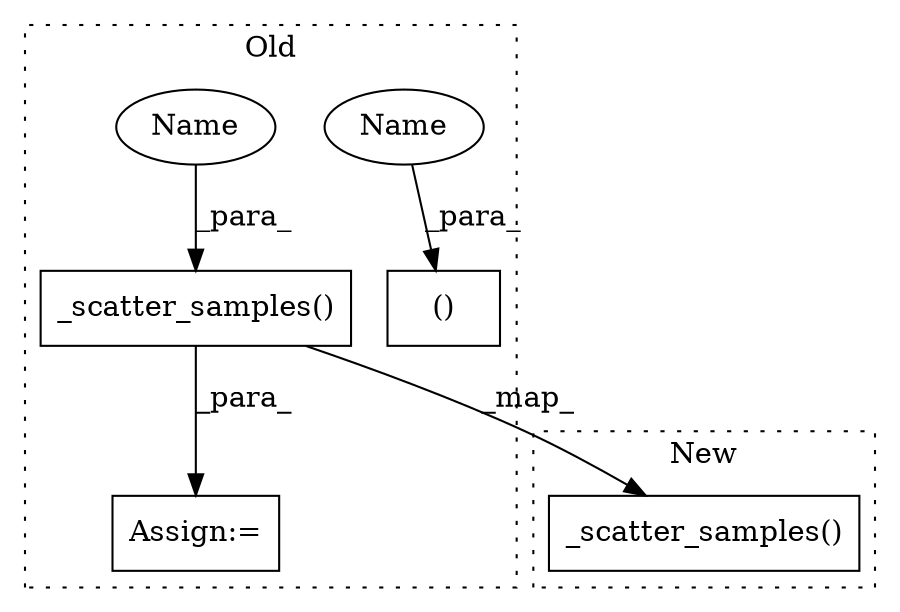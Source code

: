 digraph G {
subgraph cluster0 {
1 [label="_scatter_samples()" a="75" s="4802,4831" l="22,1" shape="box"];
3 [label="Assign:=" a="68" s="4786" l="16" shape="box"];
4 [label="()" a="54" s="4786" l="13" shape="box"];
5 [label="Name" a="87" s="4779" l="7" shape="ellipse"];
6 [label="Name" a="87" s="4824" l="7" shape="ellipse"];
label = "Old";
style="dotted";
}
subgraph cluster1 {
2 [label="_scatter_samples()" a="75" s="4779,4808" l="22,1" shape="box"];
label = "New";
style="dotted";
}
1 -> 3 [label="_para_"];
1 -> 2 [label="_map_"];
5 -> 4 [label="_para_"];
6 -> 1 [label="_para_"];
}